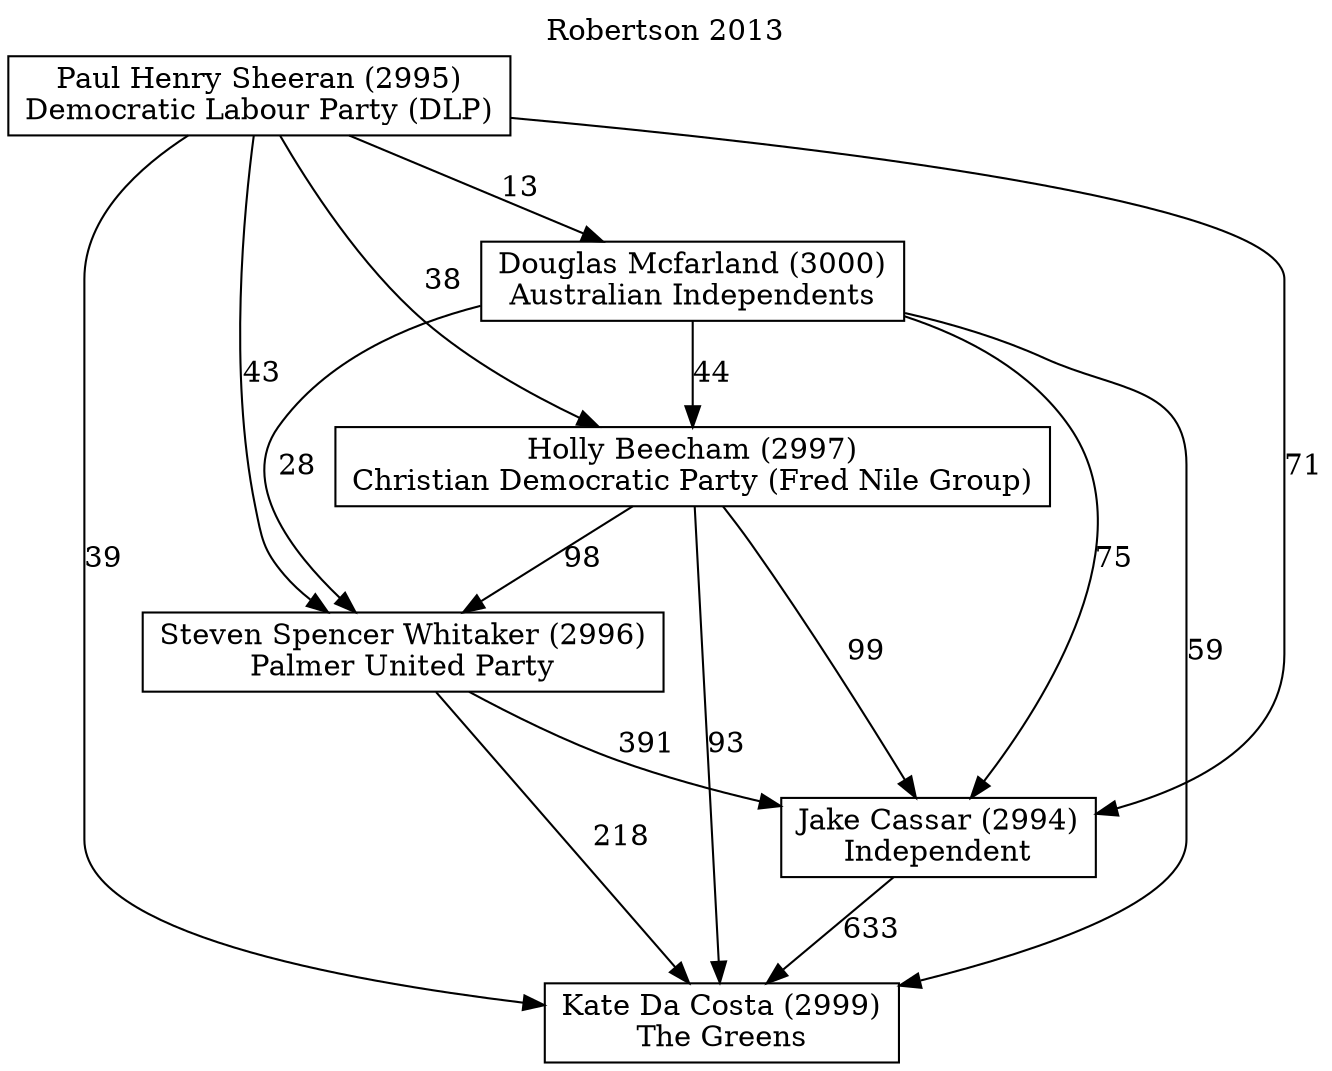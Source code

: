 // House preference flow
digraph "Kate Da Costa (2999)_Robertson_2013" {
	graph [label="Robertson 2013" labelloc=t mclimit=10]
	node [shape=box]
	"Kate Da Costa (2999)" [label="Kate Da Costa (2999)
The Greens"]
	"Jake Cassar (2994)" [label="Jake Cassar (2994)
Independent"]
	"Steven Spencer Whitaker (2996)" [label="Steven Spencer Whitaker (2996)
Palmer United Party"]
	"Holly Beecham (2997)" [label="Holly Beecham (2997)
Christian Democratic Party (Fred Nile Group)"]
	"Douglas Mcfarland (3000)" [label="Douglas Mcfarland (3000)
Australian Independents"]
	"Paul Henry Sheeran (2995)" [label="Paul Henry Sheeran (2995)
Democratic Labour Party (DLP)"]
	"Kate Da Costa (2999)" [label="Kate Da Costa (2999)
The Greens"]
	"Steven Spencer Whitaker (2996)" [label="Steven Spencer Whitaker (2996)
Palmer United Party"]
	"Holly Beecham (2997)" [label="Holly Beecham (2997)
Christian Democratic Party (Fred Nile Group)"]
	"Douglas Mcfarland (3000)" [label="Douglas Mcfarland (3000)
Australian Independents"]
	"Paul Henry Sheeran (2995)" [label="Paul Henry Sheeran (2995)
Democratic Labour Party (DLP)"]
	"Kate Da Costa (2999)" [label="Kate Da Costa (2999)
The Greens"]
	"Holly Beecham (2997)" [label="Holly Beecham (2997)
Christian Democratic Party (Fred Nile Group)"]
	"Douglas Mcfarland (3000)" [label="Douglas Mcfarland (3000)
Australian Independents"]
	"Paul Henry Sheeran (2995)" [label="Paul Henry Sheeran (2995)
Democratic Labour Party (DLP)"]
	"Kate Da Costa (2999)" [label="Kate Da Costa (2999)
The Greens"]
	"Douglas Mcfarland (3000)" [label="Douglas Mcfarland (3000)
Australian Independents"]
	"Paul Henry Sheeran (2995)" [label="Paul Henry Sheeran (2995)
Democratic Labour Party (DLP)"]
	"Kate Da Costa (2999)" [label="Kate Da Costa (2999)
The Greens"]
	"Paul Henry Sheeran (2995)" [label="Paul Henry Sheeran (2995)
Democratic Labour Party (DLP)"]
	"Paul Henry Sheeran (2995)" [label="Paul Henry Sheeran (2995)
Democratic Labour Party (DLP)"]
	"Douglas Mcfarland (3000)" [label="Douglas Mcfarland (3000)
Australian Independents"]
	"Paul Henry Sheeran (2995)" [label="Paul Henry Sheeran (2995)
Democratic Labour Party (DLP)"]
	"Paul Henry Sheeran (2995)" [label="Paul Henry Sheeran (2995)
Democratic Labour Party (DLP)"]
	"Holly Beecham (2997)" [label="Holly Beecham (2997)
Christian Democratic Party (Fred Nile Group)"]
	"Douglas Mcfarland (3000)" [label="Douglas Mcfarland (3000)
Australian Independents"]
	"Paul Henry Sheeran (2995)" [label="Paul Henry Sheeran (2995)
Democratic Labour Party (DLP)"]
	"Holly Beecham (2997)" [label="Holly Beecham (2997)
Christian Democratic Party (Fred Nile Group)"]
	"Paul Henry Sheeran (2995)" [label="Paul Henry Sheeran (2995)
Democratic Labour Party (DLP)"]
	"Paul Henry Sheeran (2995)" [label="Paul Henry Sheeran (2995)
Democratic Labour Party (DLP)"]
	"Douglas Mcfarland (3000)" [label="Douglas Mcfarland (3000)
Australian Independents"]
	"Paul Henry Sheeran (2995)" [label="Paul Henry Sheeran (2995)
Democratic Labour Party (DLP)"]
	"Paul Henry Sheeran (2995)" [label="Paul Henry Sheeran (2995)
Democratic Labour Party (DLP)"]
	"Steven Spencer Whitaker (2996)" [label="Steven Spencer Whitaker (2996)
Palmer United Party"]
	"Holly Beecham (2997)" [label="Holly Beecham (2997)
Christian Democratic Party (Fred Nile Group)"]
	"Douglas Mcfarland (3000)" [label="Douglas Mcfarland (3000)
Australian Independents"]
	"Paul Henry Sheeran (2995)" [label="Paul Henry Sheeran (2995)
Democratic Labour Party (DLP)"]
	"Steven Spencer Whitaker (2996)" [label="Steven Spencer Whitaker (2996)
Palmer United Party"]
	"Douglas Mcfarland (3000)" [label="Douglas Mcfarland (3000)
Australian Independents"]
	"Paul Henry Sheeran (2995)" [label="Paul Henry Sheeran (2995)
Democratic Labour Party (DLP)"]
	"Steven Spencer Whitaker (2996)" [label="Steven Spencer Whitaker (2996)
Palmer United Party"]
	"Paul Henry Sheeran (2995)" [label="Paul Henry Sheeran (2995)
Democratic Labour Party (DLP)"]
	"Paul Henry Sheeran (2995)" [label="Paul Henry Sheeran (2995)
Democratic Labour Party (DLP)"]
	"Douglas Mcfarland (3000)" [label="Douglas Mcfarland (3000)
Australian Independents"]
	"Paul Henry Sheeran (2995)" [label="Paul Henry Sheeran (2995)
Democratic Labour Party (DLP)"]
	"Paul Henry Sheeran (2995)" [label="Paul Henry Sheeran (2995)
Democratic Labour Party (DLP)"]
	"Holly Beecham (2997)" [label="Holly Beecham (2997)
Christian Democratic Party (Fred Nile Group)"]
	"Douglas Mcfarland (3000)" [label="Douglas Mcfarland (3000)
Australian Independents"]
	"Paul Henry Sheeran (2995)" [label="Paul Henry Sheeran (2995)
Democratic Labour Party (DLP)"]
	"Holly Beecham (2997)" [label="Holly Beecham (2997)
Christian Democratic Party (Fred Nile Group)"]
	"Paul Henry Sheeran (2995)" [label="Paul Henry Sheeran (2995)
Democratic Labour Party (DLP)"]
	"Paul Henry Sheeran (2995)" [label="Paul Henry Sheeran (2995)
Democratic Labour Party (DLP)"]
	"Douglas Mcfarland (3000)" [label="Douglas Mcfarland (3000)
Australian Independents"]
	"Paul Henry Sheeran (2995)" [label="Paul Henry Sheeran (2995)
Democratic Labour Party (DLP)"]
	"Paul Henry Sheeran (2995)" [label="Paul Henry Sheeran (2995)
Democratic Labour Party (DLP)"]
	"Jake Cassar (2994)" [label="Jake Cassar (2994)
Independent"]
	"Steven Spencer Whitaker (2996)" [label="Steven Spencer Whitaker (2996)
Palmer United Party"]
	"Holly Beecham (2997)" [label="Holly Beecham (2997)
Christian Democratic Party (Fred Nile Group)"]
	"Douglas Mcfarland (3000)" [label="Douglas Mcfarland (3000)
Australian Independents"]
	"Paul Henry Sheeran (2995)" [label="Paul Henry Sheeran (2995)
Democratic Labour Party (DLP)"]
	"Jake Cassar (2994)" [label="Jake Cassar (2994)
Independent"]
	"Holly Beecham (2997)" [label="Holly Beecham (2997)
Christian Democratic Party (Fred Nile Group)"]
	"Douglas Mcfarland (3000)" [label="Douglas Mcfarland (3000)
Australian Independents"]
	"Paul Henry Sheeran (2995)" [label="Paul Henry Sheeran (2995)
Democratic Labour Party (DLP)"]
	"Jake Cassar (2994)" [label="Jake Cassar (2994)
Independent"]
	"Douglas Mcfarland (3000)" [label="Douglas Mcfarland (3000)
Australian Independents"]
	"Paul Henry Sheeran (2995)" [label="Paul Henry Sheeran (2995)
Democratic Labour Party (DLP)"]
	"Jake Cassar (2994)" [label="Jake Cassar (2994)
Independent"]
	"Paul Henry Sheeran (2995)" [label="Paul Henry Sheeran (2995)
Democratic Labour Party (DLP)"]
	"Paul Henry Sheeran (2995)" [label="Paul Henry Sheeran (2995)
Democratic Labour Party (DLP)"]
	"Douglas Mcfarland (3000)" [label="Douglas Mcfarland (3000)
Australian Independents"]
	"Paul Henry Sheeran (2995)" [label="Paul Henry Sheeran (2995)
Democratic Labour Party (DLP)"]
	"Paul Henry Sheeran (2995)" [label="Paul Henry Sheeran (2995)
Democratic Labour Party (DLP)"]
	"Holly Beecham (2997)" [label="Holly Beecham (2997)
Christian Democratic Party (Fred Nile Group)"]
	"Douglas Mcfarland (3000)" [label="Douglas Mcfarland (3000)
Australian Independents"]
	"Paul Henry Sheeran (2995)" [label="Paul Henry Sheeran (2995)
Democratic Labour Party (DLP)"]
	"Holly Beecham (2997)" [label="Holly Beecham (2997)
Christian Democratic Party (Fred Nile Group)"]
	"Paul Henry Sheeran (2995)" [label="Paul Henry Sheeran (2995)
Democratic Labour Party (DLP)"]
	"Paul Henry Sheeran (2995)" [label="Paul Henry Sheeran (2995)
Democratic Labour Party (DLP)"]
	"Douglas Mcfarland (3000)" [label="Douglas Mcfarland (3000)
Australian Independents"]
	"Paul Henry Sheeran (2995)" [label="Paul Henry Sheeran (2995)
Democratic Labour Party (DLP)"]
	"Paul Henry Sheeran (2995)" [label="Paul Henry Sheeran (2995)
Democratic Labour Party (DLP)"]
	"Steven Spencer Whitaker (2996)" [label="Steven Spencer Whitaker (2996)
Palmer United Party"]
	"Holly Beecham (2997)" [label="Holly Beecham (2997)
Christian Democratic Party (Fred Nile Group)"]
	"Douglas Mcfarland (3000)" [label="Douglas Mcfarland (3000)
Australian Independents"]
	"Paul Henry Sheeran (2995)" [label="Paul Henry Sheeran (2995)
Democratic Labour Party (DLP)"]
	"Steven Spencer Whitaker (2996)" [label="Steven Spencer Whitaker (2996)
Palmer United Party"]
	"Douglas Mcfarland (3000)" [label="Douglas Mcfarland (3000)
Australian Independents"]
	"Paul Henry Sheeran (2995)" [label="Paul Henry Sheeran (2995)
Democratic Labour Party (DLP)"]
	"Steven Spencer Whitaker (2996)" [label="Steven Spencer Whitaker (2996)
Palmer United Party"]
	"Paul Henry Sheeran (2995)" [label="Paul Henry Sheeran (2995)
Democratic Labour Party (DLP)"]
	"Paul Henry Sheeran (2995)" [label="Paul Henry Sheeran (2995)
Democratic Labour Party (DLP)"]
	"Douglas Mcfarland (3000)" [label="Douglas Mcfarland (3000)
Australian Independents"]
	"Paul Henry Sheeran (2995)" [label="Paul Henry Sheeran (2995)
Democratic Labour Party (DLP)"]
	"Paul Henry Sheeran (2995)" [label="Paul Henry Sheeran (2995)
Democratic Labour Party (DLP)"]
	"Holly Beecham (2997)" [label="Holly Beecham (2997)
Christian Democratic Party (Fred Nile Group)"]
	"Douglas Mcfarland (3000)" [label="Douglas Mcfarland (3000)
Australian Independents"]
	"Paul Henry Sheeran (2995)" [label="Paul Henry Sheeran (2995)
Democratic Labour Party (DLP)"]
	"Holly Beecham (2997)" [label="Holly Beecham (2997)
Christian Democratic Party (Fred Nile Group)"]
	"Paul Henry Sheeran (2995)" [label="Paul Henry Sheeran (2995)
Democratic Labour Party (DLP)"]
	"Paul Henry Sheeran (2995)" [label="Paul Henry Sheeran (2995)
Democratic Labour Party (DLP)"]
	"Douglas Mcfarland (3000)" [label="Douglas Mcfarland (3000)
Australian Independents"]
	"Paul Henry Sheeran (2995)" [label="Paul Henry Sheeran (2995)
Democratic Labour Party (DLP)"]
	"Paul Henry Sheeran (2995)" [label="Paul Henry Sheeran (2995)
Democratic Labour Party (DLP)"]
	"Jake Cassar (2994)" -> "Kate Da Costa (2999)" [label=633]
	"Steven Spencer Whitaker (2996)" -> "Jake Cassar (2994)" [label=391]
	"Holly Beecham (2997)" -> "Steven Spencer Whitaker (2996)" [label=98]
	"Douglas Mcfarland (3000)" -> "Holly Beecham (2997)" [label=44]
	"Paul Henry Sheeran (2995)" -> "Douglas Mcfarland (3000)" [label=13]
	"Steven Spencer Whitaker (2996)" -> "Kate Da Costa (2999)" [label=218]
	"Holly Beecham (2997)" -> "Kate Da Costa (2999)" [label=93]
	"Douglas Mcfarland (3000)" -> "Kate Da Costa (2999)" [label=59]
	"Paul Henry Sheeran (2995)" -> "Kate Da Costa (2999)" [label=39]
	"Paul Henry Sheeran (2995)" -> "Holly Beecham (2997)" [label=38]
	"Douglas Mcfarland (3000)" -> "Steven Spencer Whitaker (2996)" [label=28]
	"Paul Henry Sheeran (2995)" -> "Steven Spencer Whitaker (2996)" [label=43]
	"Holly Beecham (2997)" -> "Jake Cassar (2994)" [label=99]
	"Douglas Mcfarland (3000)" -> "Jake Cassar (2994)" [label=75]
	"Paul Henry Sheeran (2995)" -> "Jake Cassar (2994)" [label=71]
}
